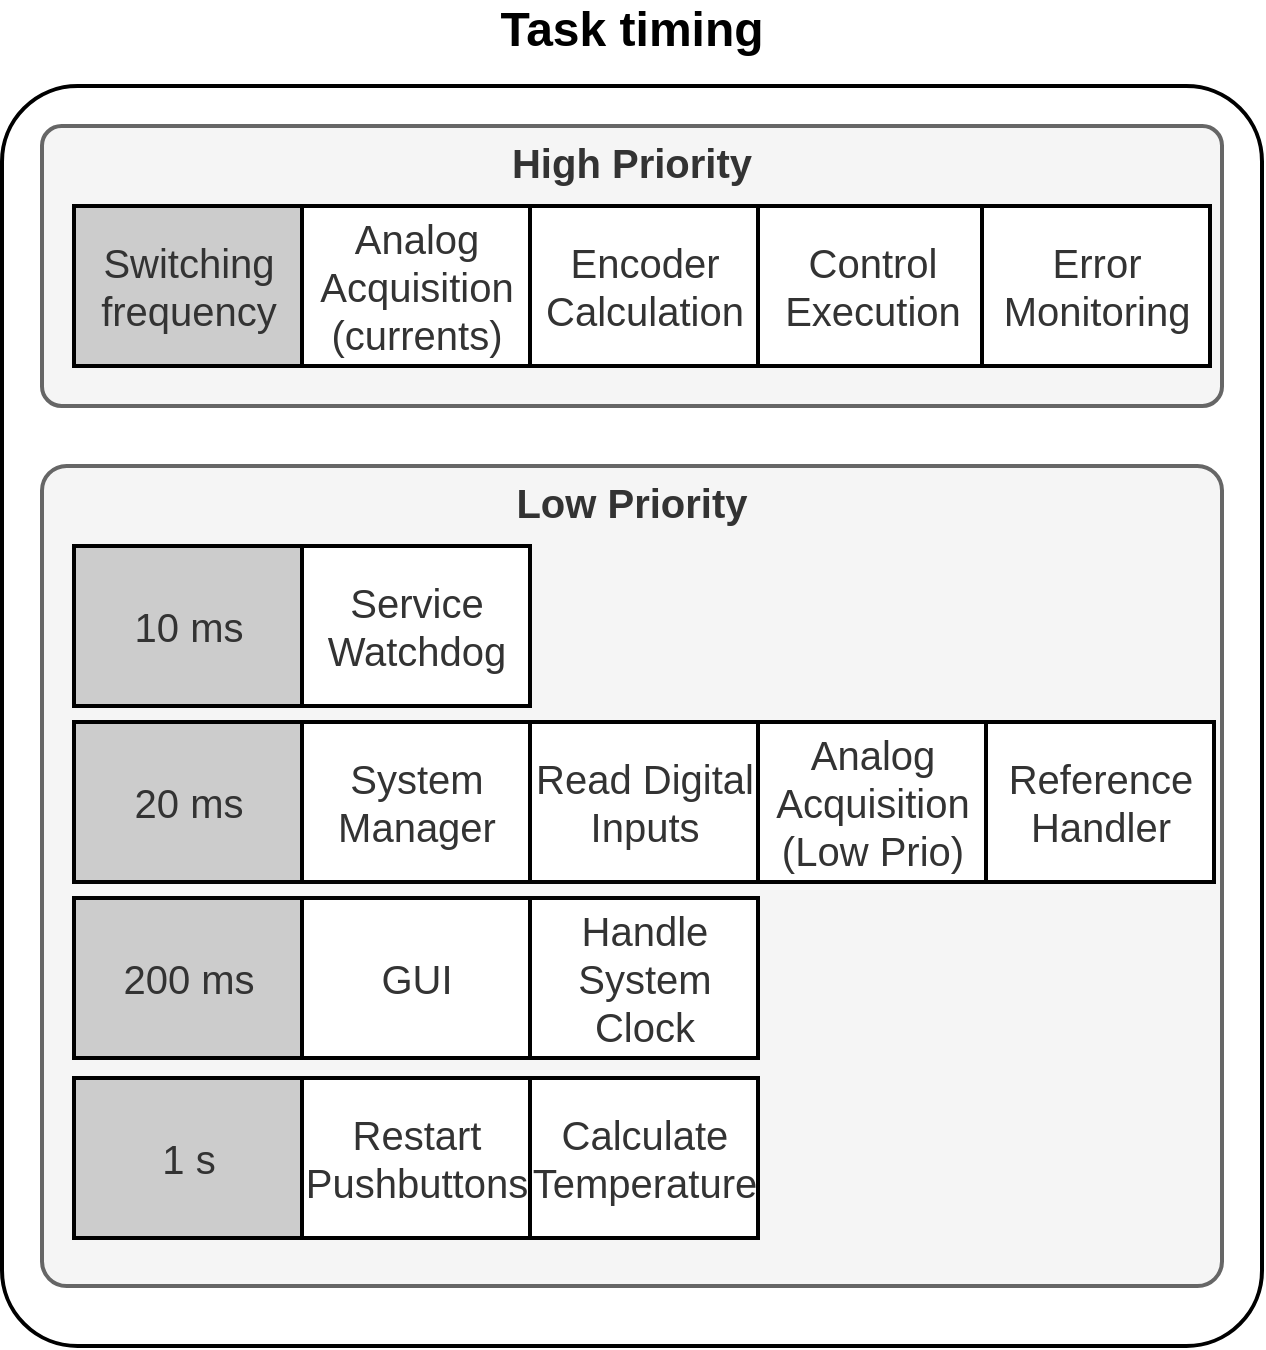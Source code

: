 <mxfile version="10.6.5" type="github"><diagram id="OkRJnq3ifSg4Vy38HYPf" name="Page-1"><mxGraphModel dx="754" dy="718" grid="1" gridSize="10" guides="1" tooltips="1" connect="1" arrows="1" fold="1" page="1" pageScale="1" pageWidth="850" pageHeight="1100" math="0" shadow="0"><root><mxCell id="0"/><mxCell id="1" parent="0"/><mxCell id="9tIRkaBF2-hHiOZtHNtP-1" value="" style="rounded=1;whiteSpace=wrap;html=1;strokeWidth=2;shadow=0;imageAspect=1;arcSize=6;" parent="1" vertex="1"><mxGeometry x="140" y="80" width="630" height="630" as="geometry"/></mxCell><mxCell id="eWyxyhJjEOAxSBDDNmAi-75" value="Low Priority" style="rounded=1;whiteSpace=wrap;html=1;shadow=0;glass=0;comic=0;strokeWidth=2;fillColor=#f5f5f5;strokeColor=#666666;fontColor=#333333;verticalAlign=top;fontSize=20;fontStyle=1;arcSize=3;" parent="1" vertex="1"><mxGeometry x="160" y="270" width="590" height="410" as="geometry"/></mxCell><mxCell id="eWyxyhJjEOAxSBDDNmAi-67" value="High Priority" style="rounded=1;whiteSpace=wrap;html=1;shadow=0;glass=0;comic=0;strokeWidth=2;fillColor=#f5f5f5;strokeColor=#666666;fontColor=#333333;verticalAlign=top;fontSize=20;fontStyle=1;arcSize=7;" parent="1" vertex="1"><mxGeometry x="160" y="100" width="590" height="140" as="geometry"/></mxCell><mxCell id="9tIRkaBF2-hHiOZtHNtP-50" value="&lt;div style=&quot;font-size: 24px&quot;&gt;&lt;b&gt;&lt;font style=&quot;font-size: 24px&quot;&gt;Task timing&lt;/font&gt;&lt;/b&gt;&lt;/div&gt;" style="text;html=1;strokeColor=none;fillColor=none;align=center;verticalAlign=middle;whiteSpace=wrap;rounded=0;shadow=0;fontSize=20;" parent="1" vertex="1"><mxGeometry x="325" y="41" width="260" height="22" as="geometry"/></mxCell><mxCell id="eWyxyhJjEOAxSBDDNmAi-57" value="&lt;div style=&quot;font-size: 20px&quot;&gt;&lt;font style=&quot;font-size: 20px&quot;&gt;Switching&lt;/font&gt;&lt;/div&gt;&lt;div style=&quot;font-size: 20px&quot;&gt;&lt;font style=&quot;font-size: 20px&quot;&gt;frequency&lt;/font&gt;&lt;/div&gt;" style="html=1;rounded=0;shadow=0;glass=0;comic=0;strokeColor=#000000;strokeWidth=2;fillColor=#CCCCCC;fontColor=#333333;" parent="1" vertex="1"><mxGeometry x="176" y="140" width="114" height="80" as="geometry"/></mxCell><mxCell id="eWyxyhJjEOAxSBDDNmAi-58" value="&lt;div style=&quot;font-size: 20px&quot;&gt;&lt;br&gt;&lt;/div&gt;" style="html=1;rounded=0;shadow=0;glass=0;comic=0;strokeColor=#000000;strokeWidth=2;" parent="1" vertex="1"><mxGeometry x="290" y="140" width="340" height="80" as="geometry"/></mxCell><mxCell id="eWyxyhJjEOAxSBDDNmAi-61" value="&lt;div style=&quot;font-size: 20px&quot;&gt;&lt;font style=&quot;font-size: 20px&quot;&gt;10 ms&lt;/font&gt;&lt;/div&gt;" style="html=1;rounded=0;shadow=0;glass=0;comic=0;strokeColor=#000000;strokeWidth=2;fillColor=#CCCCCC;fontColor=#333333;" parent="1" vertex="1"><mxGeometry x="176" y="310" width="114" height="80" as="geometry"/></mxCell><mxCell id="eWyxyhJjEOAxSBDDNmAi-62" value="&lt;div style=&quot;font-size: 20px&quot;&gt;&lt;br&gt;&lt;/div&gt;" style="html=1;rounded=0;shadow=0;glass=0;comic=0;strokeColor=#000000;strokeWidth=2;" parent="1" vertex="1"><mxGeometry x="290" y="310" width="100" height="80" as="geometry"/></mxCell><mxCell id="eWyxyhJjEOAxSBDDNmAi-71" value="&lt;div style=&quot;font-size: 20px&quot;&gt;&lt;font style=&quot;font-size: 20px&quot;&gt;200 ms&lt;/font&gt;&lt;/div&gt;" style="html=1;rounded=0;shadow=0;glass=0;comic=0;strokeColor=#000000;strokeWidth=2;fillColor=#CCCCCC;fontColor=#333333;" parent="1" vertex="1"><mxGeometry x="176" y="486" width="114" height="80" as="geometry"/></mxCell><mxCell id="eWyxyhJjEOAxSBDDNmAi-72" value="&lt;div style=&quot;font-size: 20px&quot;&gt;&lt;br&gt;&lt;/div&gt;" style="html=1;rounded=0;shadow=0;glass=0;comic=0;strokeColor=#000000;strokeWidth=2;" parent="1" vertex="1"><mxGeometry x="290" y="486" width="220" height="80" as="geometry"/></mxCell><mxCell id="eWyxyhJjEOAxSBDDNmAi-73" value="&lt;div style=&quot;font-size: 20px&quot;&gt;20 ms&lt;/div&gt;" style="html=1;rounded=0;shadow=0;glass=0;comic=0;strokeColor=#000000;strokeWidth=2;fillColor=#CCCCCC;fontColor=#333333;" parent="1" vertex="1"><mxGeometry x="176" y="398" width="114" height="80" as="geometry"/></mxCell><mxCell id="eWyxyhJjEOAxSBDDNmAi-74" value="&lt;div style=&quot;font-size: 20px&quot;&gt;&lt;br&gt;&lt;/div&gt;" style="html=1;rounded=0;shadow=0;glass=0;comic=0;strokeColor=#000000;strokeWidth=2;" parent="1" vertex="1"><mxGeometry x="290" y="398" width="440" height="80" as="geometry"/></mxCell><mxCell id="rJraD2fNybky4Pio3Usj-1" value="&lt;div style=&quot;font-size: 20px&quot;&gt;Analog&lt;/div&gt;&lt;div style=&quot;font-size: 20px&quot;&gt;Acquisition&lt;/div&gt;&lt;div style=&quot;font-size: 20px&quot;&gt;(currents)&lt;/div&gt;" style="html=1;rounded=0;shadow=0;glass=0;comic=0;strokeColor=#000000;strokeWidth=2;fillColor=none;fontColor=#333333;" vertex="1" parent="1"><mxGeometry x="290" y="140" width="114" height="80" as="geometry"/></mxCell><mxCell id="rJraD2fNybky4Pio3Usj-2" value="&lt;div style=&quot;font-size: 20px&quot;&gt;Encoder&lt;/div&gt;&lt;div style=&quot;font-size: 20px&quot;&gt;Calculation&lt;/div&gt;" style="html=1;rounded=0;shadow=0;glass=0;comic=0;strokeColor=#000000;strokeWidth=2;fillColor=none;fontColor=#333333;" vertex="1" parent="1"><mxGeometry x="404" y="140" width="114" height="80" as="geometry"/></mxCell><mxCell id="rJraD2fNybky4Pio3Usj-3" value="&lt;div style=&quot;font-size: 20px&quot;&gt;Control&lt;/div&gt;&lt;div style=&quot;font-size: 20px&quot;&gt;Execution&lt;/div&gt;" style="html=1;rounded=0;shadow=0;glass=0;comic=0;strokeColor=#000000;strokeWidth=2;fillColor=none;fontColor=#333333;" vertex="1" parent="1"><mxGeometry x="518" y="140" width="114" height="80" as="geometry"/></mxCell><mxCell id="rJraD2fNybky4Pio3Usj-4" value="&lt;div style=&quot;font-size: 20px&quot;&gt;Error&lt;/div&gt;&lt;div style=&quot;font-size: 20px&quot;&gt;Monitoring&lt;/div&gt;" style="html=1;rounded=0;shadow=0;glass=0;comic=0;strokeColor=#000000;strokeWidth=2;fillColor=#ffffff;fontColor=#333333;" vertex="1" parent="1"><mxGeometry x="630" y="140" width="114" height="80" as="geometry"/></mxCell><mxCell id="rJraD2fNybky4Pio3Usj-5" value="&lt;div style=&quot;font-size: 20px&quot;&gt;Service&lt;/div&gt;&lt;div style=&quot;font-size: 20px&quot;&gt;Watchdog&lt;/div&gt;" style="html=1;rounded=0;shadow=0;glass=0;comic=0;strokeColor=#000000;strokeWidth=2;fillColor=#ffffff;fontColor=#333333;" vertex="1" parent="1"><mxGeometry x="290" y="310" width="114" height="80" as="geometry"/></mxCell><mxCell id="rJraD2fNybky4Pio3Usj-6" value="&lt;div style=&quot;font-size: 20px&quot;&gt;System&lt;/div&gt;&lt;div style=&quot;font-size: 20px&quot;&gt;Manager&lt;/div&gt;" style="html=1;rounded=0;shadow=0;glass=0;comic=0;strokeColor=#000000;strokeWidth=2;fillColor=none;fontColor=#333333;" vertex="1" parent="1"><mxGeometry x="290" y="398" width="114" height="80" as="geometry"/></mxCell><mxCell id="rJraD2fNybky4Pio3Usj-7" value="&lt;div style=&quot;font-size: 20px&quot;&gt;Read Digital&lt;/div&gt;&lt;div style=&quot;font-size: 20px&quot;&gt;Inputs&lt;/div&gt;" style="html=1;rounded=0;shadow=0;glass=0;comic=0;strokeColor=#000000;strokeWidth=2;fillColor=none;fontColor=#333333;" vertex="1" parent="1"><mxGeometry x="404" y="398" width="114" height="80" as="geometry"/></mxCell><mxCell id="rJraD2fNybky4Pio3Usj-8" value="&lt;div style=&quot;font-size: 20px&quot;&gt;Analog&lt;/div&gt;&lt;div style=&quot;font-size: 20px&quot;&gt;&lt;span&gt;Acquisition&lt;/span&gt;&lt;/div&gt;&lt;div style=&quot;font-size: 20px&quot;&gt;&lt;span&gt;(Low Prio)&lt;/span&gt;&lt;/div&gt;" style="html=1;rounded=0;shadow=0;glass=0;comic=0;strokeColor=#000000;strokeWidth=2;fillColor=none;fontColor=#333333;" vertex="1" parent="1"><mxGeometry x="518" y="398" width="114" height="80" as="geometry"/></mxCell><mxCell id="rJraD2fNybky4Pio3Usj-9" value="&lt;div style=&quot;font-size: 20px&quot;&gt;Reference&lt;/div&gt;&lt;div style=&quot;font-size: 20px&quot;&gt;Handler&lt;/div&gt;" style="html=1;rounded=0;shadow=0;glass=0;comic=0;strokeColor=#000000;strokeWidth=2;fillColor=#ffffff;fontColor=#333333;" vertex="1" parent="1"><mxGeometry x="632" y="398" width="114" height="80" as="geometry"/></mxCell><mxCell id="rJraD2fNybky4Pio3Usj-10" value="&lt;div style=&quot;font-size: 20px&quot;&gt;GUI&lt;/div&gt;" style="html=1;rounded=0;shadow=0;glass=0;comic=0;strokeColor=#000000;strokeWidth=2;fillColor=none;fontColor=#333333;" vertex="1" parent="1"><mxGeometry x="290" y="486" width="114" height="80" as="geometry"/></mxCell><mxCell id="rJraD2fNybky4Pio3Usj-11" value="&lt;div style=&quot;font-size: 20px&quot;&gt;Handle&lt;/div&gt;&lt;div style=&quot;font-size: 20px&quot;&gt;System&lt;/div&gt;&lt;div style=&quot;font-size: 20px&quot;&gt;Clock&lt;/div&gt;" style="html=1;rounded=0;shadow=0;glass=0;comic=0;strokeColor=#000000;strokeWidth=2;fillColor=#ffffff;fontColor=#333333;" vertex="1" parent="1"><mxGeometry x="404" y="486" width="114" height="80" as="geometry"/></mxCell><mxCell id="rJraD2fNybky4Pio3Usj-12" value="&lt;div style=&quot;font-size: 20px&quot;&gt;&lt;font style=&quot;font-size: 20px&quot;&gt;1 s&lt;/font&gt;&lt;/div&gt;" style="html=1;rounded=0;shadow=0;glass=0;comic=0;strokeColor=#000000;strokeWidth=2;fillColor=#CCCCCC;fontColor=#333333;" vertex="1" parent="1"><mxGeometry x="176" y="576" width="114" height="80" as="geometry"/></mxCell><mxCell id="rJraD2fNybky4Pio3Usj-13" value="&lt;div style=&quot;font-size: 20px&quot;&gt;Restart&lt;/div&gt;&lt;div style=&quot;font-size: 20px&quot;&gt;Pushbuttons&lt;/div&gt;" style="html=1;rounded=0;shadow=0;glass=0;comic=0;strokeColor=#000000;strokeWidth=2;fillColor=#ffffff;fontColor=#333333;" vertex="1" parent="1"><mxGeometry x="290" y="576" width="114" height="80" as="geometry"/></mxCell><mxCell id="rJraD2fNybky4Pio3Usj-14" value="&lt;div style=&quot;font-size: 20px&quot;&gt;Calculate&lt;/div&gt;&lt;div style=&quot;font-size: 20px&quot;&gt;Temperature&lt;/div&gt;" style="html=1;rounded=0;shadow=0;glass=0;comic=0;strokeColor=#000000;strokeWidth=2;fillColor=#ffffff;fontColor=#333333;" vertex="1" parent="1"><mxGeometry x="404" y="576" width="114" height="80" as="geometry"/></mxCell></root></mxGraphModel></diagram></mxfile>